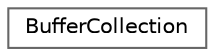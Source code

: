 digraph "Graphical Class Hierarchy"
{
 // LATEX_PDF_SIZE
  bgcolor="transparent";
  edge [fontname=Helvetica,fontsize=10,labelfontname=Helvetica,labelfontsize=10];
  node [fontname=Helvetica,fontsize=10,shape=box,height=0.2,width=0.4];
  rankdir="LR";
  Node0 [id="Node000000",label="BufferCollection",height=0.2,width=0.4,color="grey40", fillcolor="white", style="filled",URL="$structBufferCollection.html",tooltip="Structure to hold various buffer collections."];
}
